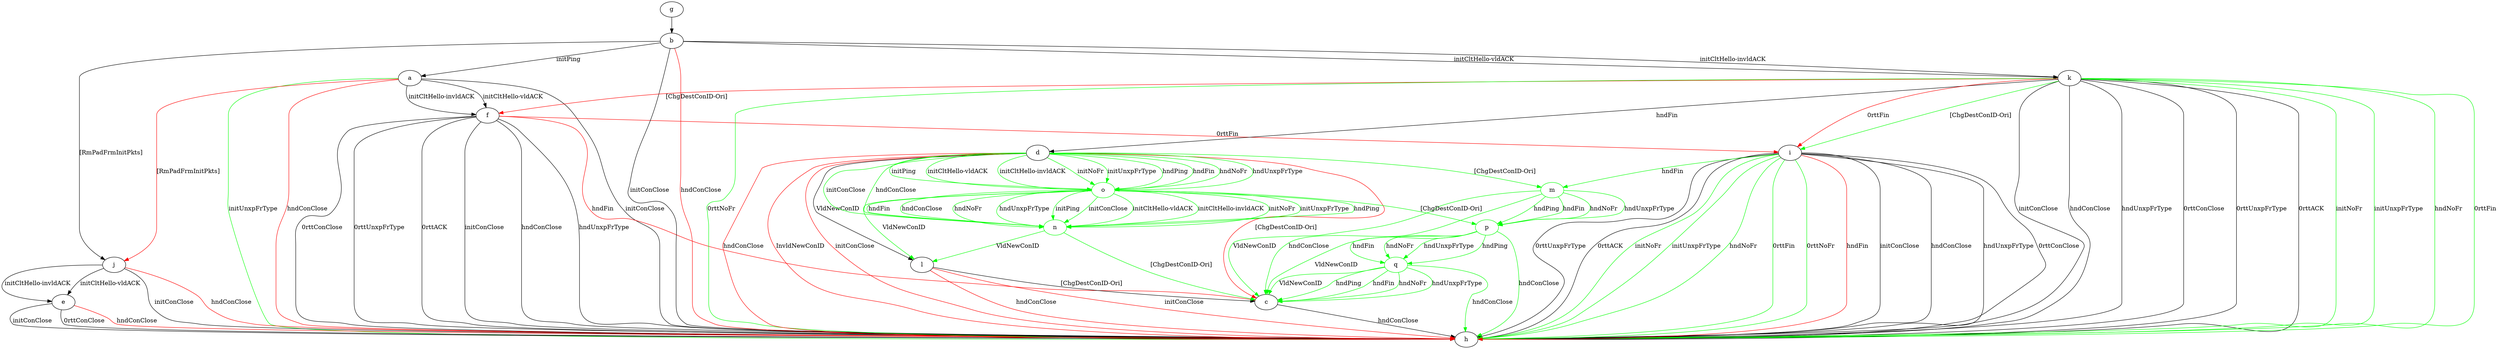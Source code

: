 digraph "" {
	a -> f	[key=0,
		label="initCltHello-vldACK "];
	a -> f	[key=1,
		label="initCltHello-invldACK "];
	a -> h	[key=0,
		label="initConClose "];
	a -> h	[key=1,
		color=green,
		label="initUnxpFrType "];
	a -> h	[key=2,
		color=red,
		label="hndConClose "];
	a -> j	[key=0,
		color=red,
		label="[RmPadFrmInitPkts] "];
	b -> a	[key=0,
		label="initPing "];
	b -> h	[key=0,
		label="initConClose "];
	b -> h	[key=1,
		color=red,
		label="hndConClose "];
	b -> j	[key=0,
		label="[RmPadFrmInitPkts] "];
	b -> k	[key=0,
		label="initCltHello-vldACK "];
	b -> k	[key=1,
		label="initCltHello-invldACK "];
	c -> h	[key=0,
		label="hndConClose "];
	d -> c	[key=0,
		color=red,
		label="[ChgDestConID-Ori] "];
	d -> h	[key=0,
		color=red,
		label="initConClose "];
	d -> h	[key=1,
		color=red,
		label="hndConClose "];
	d -> h	[key=2,
		color=red,
		label="InvldNewConID "];
	d -> l	[key=0,
		label="VldNewConID "];
	m	[color=green];
	d -> m	[key=0,
		color=green,
		label="[ChgDestConID-Ori] "];
	n	[color=green];
	d -> n	[key=0,
		color=green,
		label="initConClose "];
	d -> n	[key=1,
		color=green,
		label="hndConClose "];
	o	[color=green];
	d -> o	[key=0,
		color=green,
		label="initPing "];
	d -> o	[key=1,
		color=green,
		label="initCltHello-vldACK "];
	d -> o	[key=2,
		color=green,
		label="initCltHello-invldACK "];
	d -> o	[key=3,
		color=green,
		label="initNoFr "];
	d -> o	[key=4,
		color=green,
		label="initUnxpFrType "];
	d -> o	[key=5,
		color=green,
		label="hndPing "];
	d -> o	[key=6,
		color=green,
		label="hndFin "];
	d -> o	[key=7,
		color=green,
		label="hndNoFr "];
	d -> o	[key=8,
		color=green,
		label="hndUnxpFrType "];
	e -> h	[key=0,
		label="initConClose "];
	e -> h	[key=1,
		label="0rttConClose "];
	e -> h	[key=2,
		color=red,
		label="hndConClose "];
	f -> c	[key=0,
		color=red,
		label="hndFin "];
	f -> h	[key=0,
		label="initConClose "];
	f -> h	[key=1,
		label="hndConClose "];
	f -> h	[key=2,
		label="hndUnxpFrType "];
	f -> h	[key=3,
		label="0rttConClose "];
	f -> h	[key=4,
		label="0rttUnxpFrType "];
	f -> h	[key=5,
		label="0rttACK "];
	f -> i	[key=0,
		color=red,
		label="0rttFin "];
	g -> b	[key=0];
	i -> h	[key=0,
		label="initConClose "];
	i -> h	[key=1,
		label="hndConClose "];
	i -> h	[key=2,
		label="hndUnxpFrType "];
	i -> h	[key=3,
		label="0rttConClose "];
	i -> h	[key=4,
		label="0rttUnxpFrType "];
	i -> h	[key=5,
		label="0rttACK "];
	i -> h	[key=6,
		color=green,
		label="initNoFr "];
	i -> h	[key=7,
		color=green,
		label="initUnxpFrType "];
	i -> h	[key=8,
		color=green,
		label="hndNoFr "];
	i -> h	[key=9,
		color=green,
		label="0rttFin "];
	i -> h	[key=10,
		color=green,
		label="0rttNoFr "];
	i -> h	[key=11,
		color=red,
		label="hndFin "];
	i -> m	[key=0,
		color=green,
		label="hndFin "];
	j -> e	[key=0,
		label="initCltHello-vldACK "];
	j -> e	[key=1,
		label="initCltHello-invldACK "];
	j -> h	[key=0,
		label="initConClose "];
	j -> h	[key=1,
		color=red,
		label="hndConClose "];
	k -> d	[key=0,
		label="hndFin "];
	k -> f	[key=0,
		color=red,
		label="[ChgDestConID-Ori] "];
	k -> h	[key=0,
		label="initConClose "];
	k -> h	[key=1,
		label="hndConClose "];
	k -> h	[key=2,
		label="hndUnxpFrType "];
	k -> h	[key=3,
		label="0rttConClose "];
	k -> h	[key=4,
		label="0rttUnxpFrType "];
	k -> h	[key=5,
		label="0rttACK "];
	k -> h	[key=6,
		color=green,
		label="initNoFr "];
	k -> h	[key=7,
		color=green,
		label="initUnxpFrType "];
	k -> h	[key=8,
		color=green,
		label="hndNoFr "];
	k -> h	[key=9,
		color=green,
		label="0rttFin "];
	k -> h	[key=10,
		color=green,
		label="0rttNoFr "];
	k -> i	[key=0,
		color=green,
		label="[ChgDestConID-Ori] "];
	k -> i	[key=1,
		color=red,
		label="0rttFin "];
	l -> c	[key=0,
		label="[ChgDestConID-Ori] "];
	l -> h	[key=0,
		color=red,
		label="initConClose "];
	l -> h	[key=1,
		color=red,
		label="hndConClose "];
	m -> c	[key=0,
		color=green,
		label="hndConClose "];
	m -> c	[key=1,
		color=green,
		label="VldNewConID "];
	p	[color=green];
	m -> p	[key=0,
		color=green,
		label="hndPing "];
	m -> p	[key=1,
		color=green,
		label="hndFin "];
	m -> p	[key=2,
		color=green,
		label="hndNoFr "];
	m -> p	[key=3,
		color=green,
		label="hndUnxpFrType "];
	n -> c	[key=0,
		color=green,
		label="[ChgDestConID-Ori] "];
	n -> l	[key=0,
		color=green,
		label="VldNewConID "];
	o -> l	[key=0,
		color=green,
		label="VldNewConID "];
	o -> n	[key=0,
		color=green,
		label="initPing "];
	o -> n	[key=1,
		color=green,
		label="initConClose "];
	o -> n	[key=2,
		color=green,
		label="initCltHello-vldACK "];
	o -> n	[key=3,
		color=green,
		label="initCltHello-invldACK "];
	o -> n	[key=4,
		color=green,
		label="initNoFr "];
	o -> n	[key=5,
		color=green,
		label="initUnxpFrType "];
	o -> n	[key=6,
		color=green,
		label="hndPing "];
	o -> n	[key=7,
		color=green,
		label="hndFin "];
	o -> n	[key=8,
		color=green,
		label="hndConClose "];
	o -> n	[key=9,
		color=green,
		label="hndNoFr "];
	o -> n	[key=10,
		color=green,
		label="hndUnxpFrType "];
	o -> p	[key=0,
		color=green,
		label="[ChgDestConID-Ori] "];
	p -> c	[key=0,
		color=green,
		label="VldNewConID "];
	p -> h	[key=0,
		color=green,
		label="hndConClose "];
	q	[color=green];
	p -> q	[key=0,
		color=green,
		label="hndPing "];
	p -> q	[key=1,
		color=green,
		label="hndFin "];
	p -> q	[key=2,
		color=green,
		label="hndNoFr "];
	p -> q	[key=3,
		color=green,
		label="hndUnxpFrType "];
	q -> c	[key=0,
		color=green,
		label="hndPing "];
	q -> c	[key=1,
		color=green,
		label="hndFin "];
	q -> c	[key=2,
		color=green,
		label="hndNoFr "];
	q -> c	[key=3,
		color=green,
		label="hndUnxpFrType "];
	q -> c	[key=4,
		color=green,
		label="VldNewConID "];
	q -> h	[key=0,
		color=green,
		label="hndConClose "];
}
